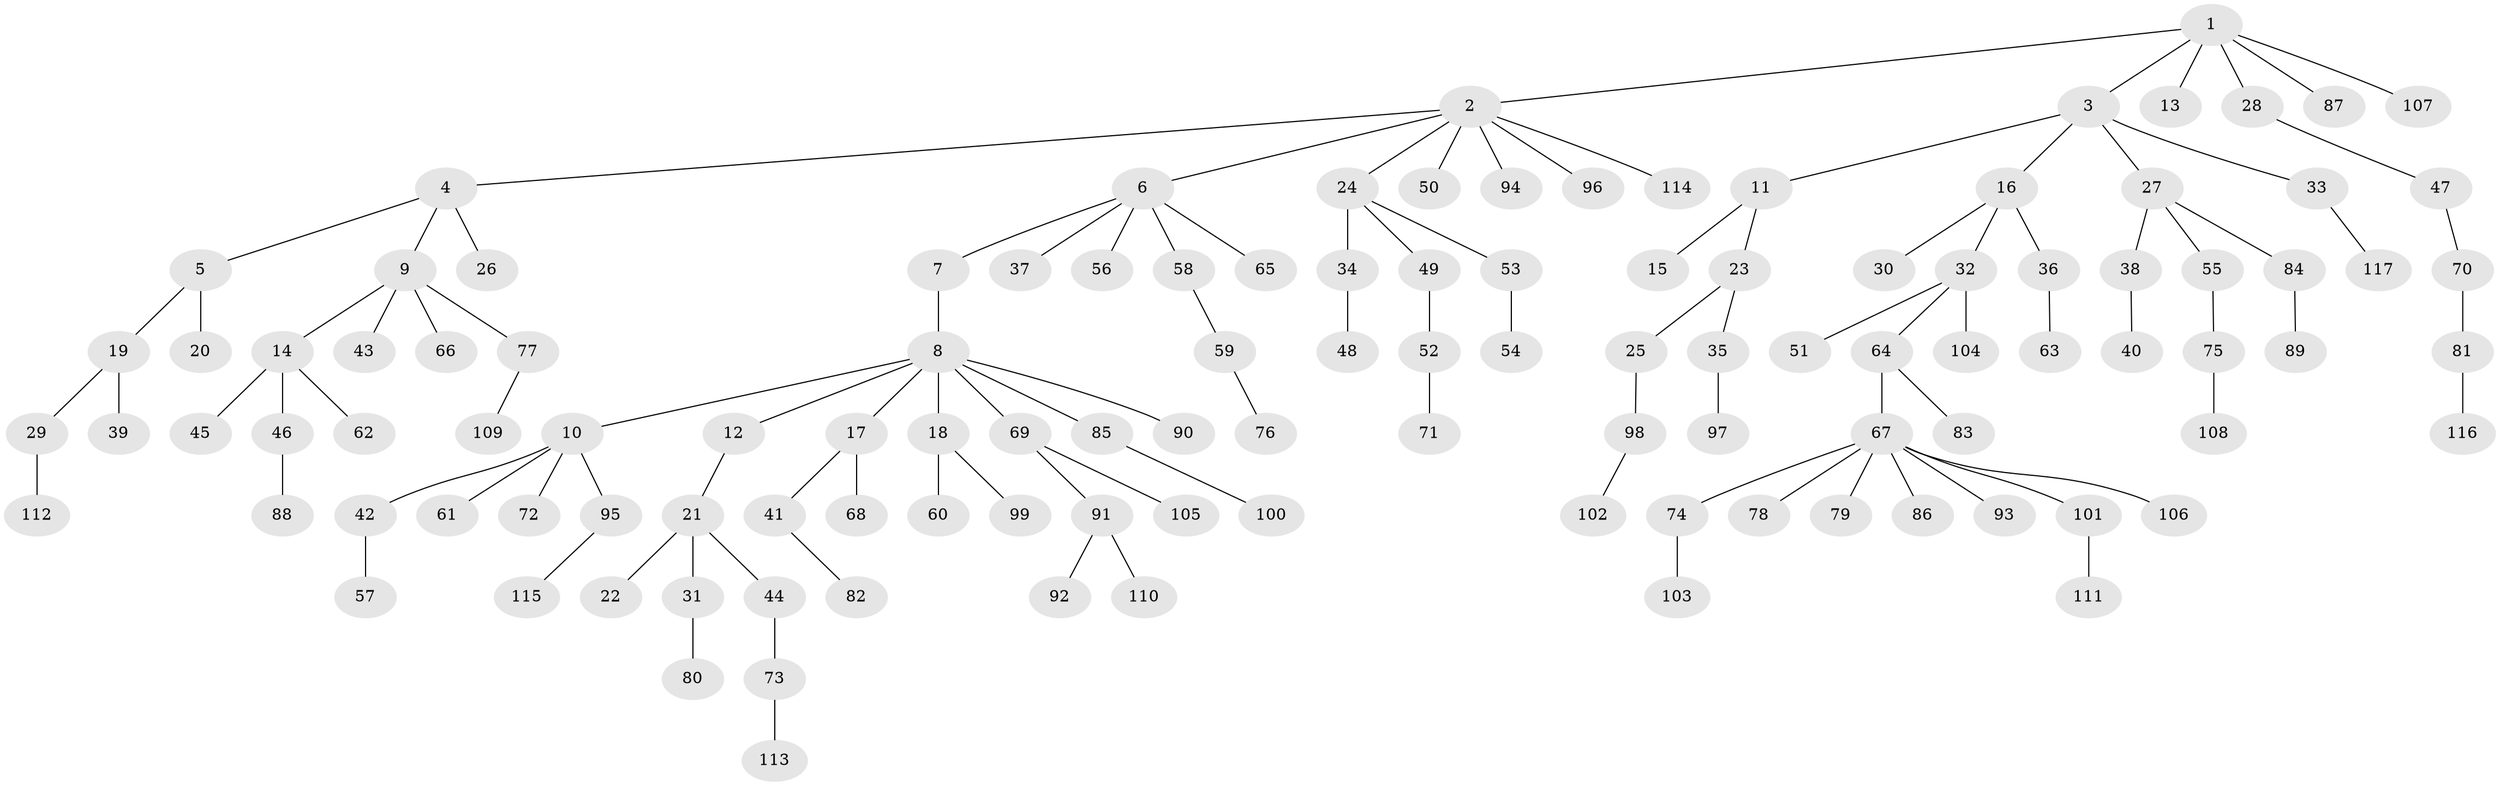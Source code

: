 // Generated by graph-tools (version 1.1) at 2025/15/03/09/25 04:15:35]
// undirected, 117 vertices, 116 edges
graph export_dot {
graph [start="1"]
  node [color=gray90,style=filled];
  1;
  2;
  3;
  4;
  5;
  6;
  7;
  8;
  9;
  10;
  11;
  12;
  13;
  14;
  15;
  16;
  17;
  18;
  19;
  20;
  21;
  22;
  23;
  24;
  25;
  26;
  27;
  28;
  29;
  30;
  31;
  32;
  33;
  34;
  35;
  36;
  37;
  38;
  39;
  40;
  41;
  42;
  43;
  44;
  45;
  46;
  47;
  48;
  49;
  50;
  51;
  52;
  53;
  54;
  55;
  56;
  57;
  58;
  59;
  60;
  61;
  62;
  63;
  64;
  65;
  66;
  67;
  68;
  69;
  70;
  71;
  72;
  73;
  74;
  75;
  76;
  77;
  78;
  79;
  80;
  81;
  82;
  83;
  84;
  85;
  86;
  87;
  88;
  89;
  90;
  91;
  92;
  93;
  94;
  95;
  96;
  97;
  98;
  99;
  100;
  101;
  102;
  103;
  104;
  105;
  106;
  107;
  108;
  109;
  110;
  111;
  112;
  113;
  114;
  115;
  116;
  117;
  1 -- 2;
  1 -- 3;
  1 -- 13;
  1 -- 28;
  1 -- 87;
  1 -- 107;
  2 -- 4;
  2 -- 6;
  2 -- 24;
  2 -- 50;
  2 -- 94;
  2 -- 96;
  2 -- 114;
  3 -- 11;
  3 -- 16;
  3 -- 27;
  3 -- 33;
  4 -- 5;
  4 -- 9;
  4 -- 26;
  5 -- 19;
  5 -- 20;
  6 -- 7;
  6 -- 37;
  6 -- 56;
  6 -- 58;
  6 -- 65;
  7 -- 8;
  8 -- 10;
  8 -- 12;
  8 -- 17;
  8 -- 18;
  8 -- 69;
  8 -- 85;
  8 -- 90;
  9 -- 14;
  9 -- 43;
  9 -- 66;
  9 -- 77;
  10 -- 42;
  10 -- 61;
  10 -- 72;
  10 -- 95;
  11 -- 15;
  11 -- 23;
  12 -- 21;
  14 -- 45;
  14 -- 46;
  14 -- 62;
  16 -- 30;
  16 -- 32;
  16 -- 36;
  17 -- 41;
  17 -- 68;
  18 -- 60;
  18 -- 99;
  19 -- 29;
  19 -- 39;
  21 -- 22;
  21 -- 31;
  21 -- 44;
  23 -- 25;
  23 -- 35;
  24 -- 34;
  24 -- 49;
  24 -- 53;
  25 -- 98;
  27 -- 38;
  27 -- 55;
  27 -- 84;
  28 -- 47;
  29 -- 112;
  31 -- 80;
  32 -- 51;
  32 -- 64;
  32 -- 104;
  33 -- 117;
  34 -- 48;
  35 -- 97;
  36 -- 63;
  38 -- 40;
  41 -- 82;
  42 -- 57;
  44 -- 73;
  46 -- 88;
  47 -- 70;
  49 -- 52;
  52 -- 71;
  53 -- 54;
  55 -- 75;
  58 -- 59;
  59 -- 76;
  64 -- 67;
  64 -- 83;
  67 -- 74;
  67 -- 78;
  67 -- 79;
  67 -- 86;
  67 -- 93;
  67 -- 101;
  67 -- 106;
  69 -- 91;
  69 -- 105;
  70 -- 81;
  73 -- 113;
  74 -- 103;
  75 -- 108;
  77 -- 109;
  81 -- 116;
  84 -- 89;
  85 -- 100;
  91 -- 92;
  91 -- 110;
  95 -- 115;
  98 -- 102;
  101 -- 111;
}

